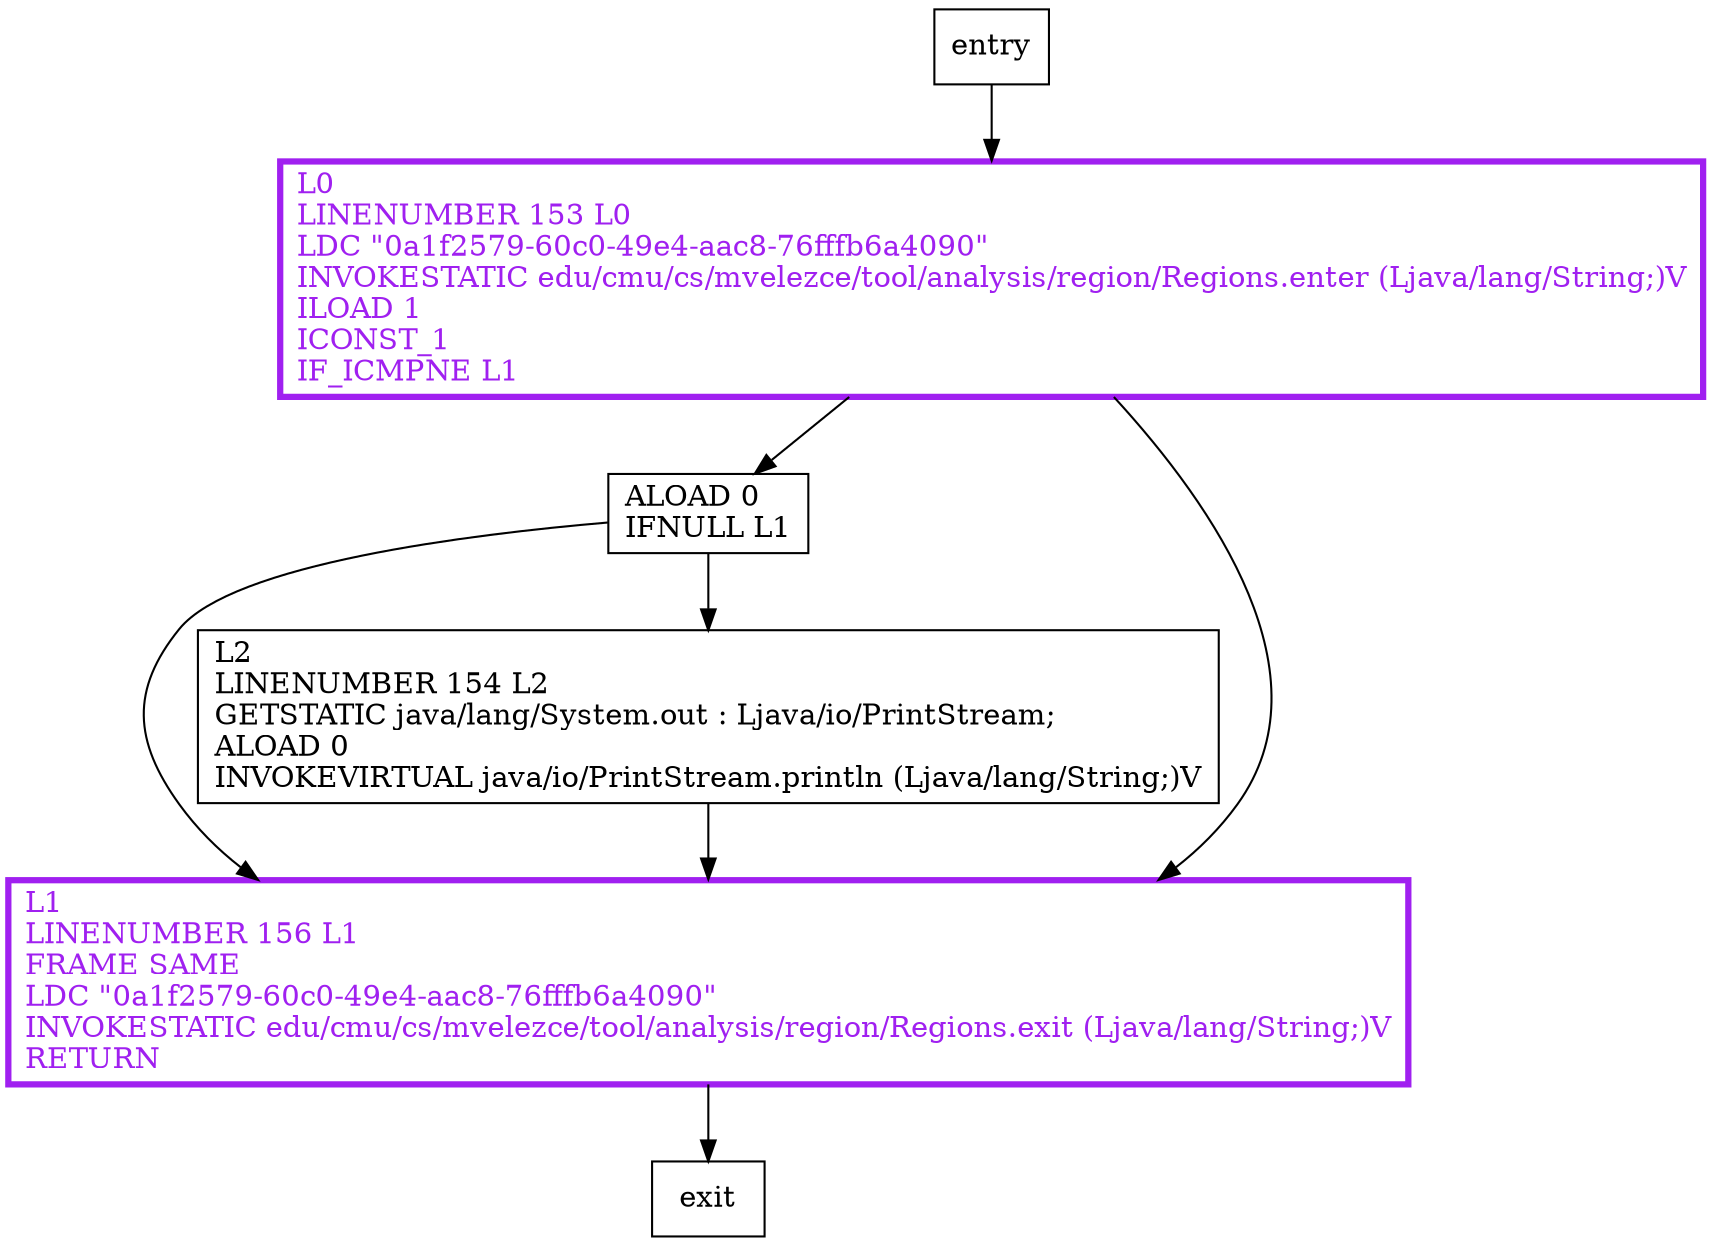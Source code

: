 digraph printOut {
node [shape=record];
263966185 [label="ALOAD 0\lIFNULL L1\l"];
11029936 [label="L0\lLINENUMBER 153 L0\lLDC \"0a1f2579-60c0-49e4-aac8-76fffb6a4090\"\lINVOKESTATIC edu/cmu/cs/mvelezce/tool/analysis/region/Regions.enter (Ljava/lang/String;)V\lILOAD 1\lICONST_1\lIF_ICMPNE L1\l"];
1071261682 [label="L1\lLINENUMBER 156 L1\lFRAME SAME\lLDC \"0a1f2579-60c0-49e4-aac8-76fffb6a4090\"\lINVOKESTATIC edu/cmu/cs/mvelezce/tool/analysis/region/Regions.exit (Ljava/lang/String;)V\lRETURN\l"];
1517029032 [label="L2\lLINENUMBER 154 L2\lGETSTATIC java/lang/System.out : Ljava/io/PrintStream;\lALOAD 0\lINVOKEVIRTUAL java/io/PrintStream.println (Ljava/lang/String;)V\l"];
entry;
exit;
entry -> 11029936;
263966185 -> 1071261682;
263966185 -> 1517029032;
11029936 -> 263966185;
11029936 -> 1071261682;
1071261682 -> exit;
1517029032 -> 1071261682;
11029936[fontcolor="purple", penwidth=3, color="purple"];
1071261682[fontcolor="purple", penwidth=3, color="purple"];
}
